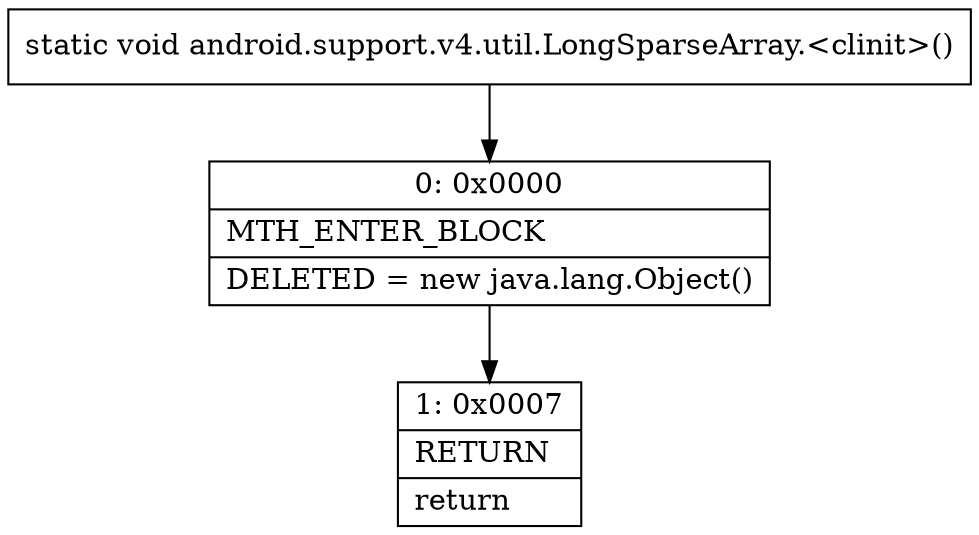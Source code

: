 digraph "CFG forandroid.support.v4.util.LongSparseArray.\<clinit\>()V" {
Node_0 [shape=record,label="{0\:\ 0x0000|MTH_ENTER_BLOCK\l|DELETED = new java.lang.Object()\l}"];
Node_1 [shape=record,label="{1\:\ 0x0007|RETURN\l|return\l}"];
MethodNode[shape=record,label="{static void android.support.v4.util.LongSparseArray.\<clinit\>() }"];
MethodNode -> Node_0;
Node_0 -> Node_1;
}

